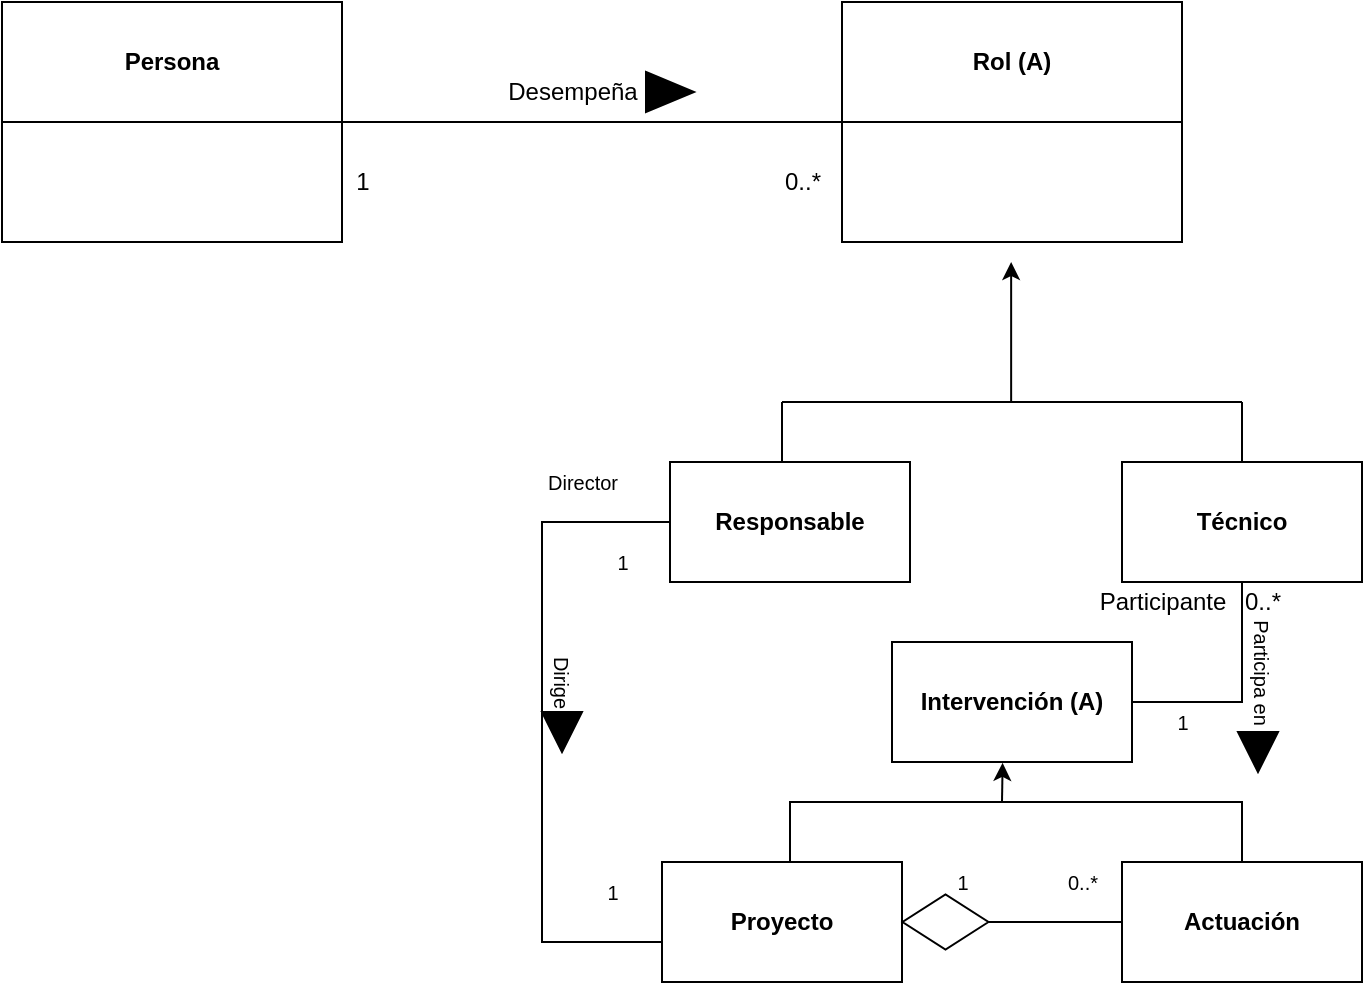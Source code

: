 <mxfile version="20.8.16" type="device"><diagram name="Page-1" id="48IrLYPVvvXDWWanJ_iw"><mxGraphModel dx="855" dy="643" grid="1" gridSize="10" guides="1" tooltips="1" connect="1" arrows="1" fold="1" page="1" pageScale="1" pageWidth="827" pageHeight="1169" math="0" shadow="0"><root><mxCell id="0"/><mxCell id="1" parent="0"/><mxCell id="F4N0YAgXd6Loa2k44mBo-4" value="" style="rounded=0;whiteSpace=wrap;html=1;" vertex="1" parent="1"><mxGeometry x="20" y="70" width="170" height="60" as="geometry"/></mxCell><mxCell id="F4N0YAgXd6Loa2k44mBo-5" value="&lt;b&gt;Persona&lt;/b&gt;" style="rounded=0;whiteSpace=wrap;html=1;" vertex="1" parent="1"><mxGeometry x="20" y="10" width="170" height="60" as="geometry"/></mxCell><mxCell id="F4N0YAgXd6Loa2k44mBo-7" value="" style="endArrow=none;html=1;rounded=0;exitX=1;exitY=1;exitDx=0;exitDy=0;" edge="1" parent="1" source="F4N0YAgXd6Loa2k44mBo-5"><mxGeometry width="50" height="50" relative="1" as="geometry"><mxPoint x="330" y="280" as="sourcePoint"/><mxPoint x="440" y="70" as="targetPoint"/></mxGeometry></mxCell><mxCell id="F4N0YAgXd6Loa2k44mBo-8" value="Desempeña" style="text;html=1;align=center;verticalAlign=middle;resizable=0;points=[];autosize=1;strokeColor=none;fillColor=none;" vertex="1" parent="1"><mxGeometry x="260" y="40" width="90" height="30" as="geometry"/></mxCell><mxCell id="F4N0YAgXd6Loa2k44mBo-9" value="" style="triangle;whiteSpace=wrap;html=1;fillColor=#000000;" vertex="1" parent="1"><mxGeometry x="342" y="45" width="24" height="20" as="geometry"/></mxCell><mxCell id="F4N0YAgXd6Loa2k44mBo-10" value="" style="rounded=0;whiteSpace=wrap;html=1;" vertex="1" parent="1"><mxGeometry x="440" y="70" width="170" height="60" as="geometry"/></mxCell><mxCell id="F4N0YAgXd6Loa2k44mBo-11" value="&lt;b&gt;Rol (A)&lt;/b&gt;" style="rounded=0;whiteSpace=wrap;html=1;" vertex="1" parent="1"><mxGeometry x="440" y="10" width="170" height="60" as="geometry"/></mxCell><mxCell id="F4N0YAgXd6Loa2k44mBo-12" value="1" style="text;html=1;align=center;verticalAlign=middle;resizable=0;points=[];autosize=1;strokeColor=none;fillColor=none;" vertex="1" parent="1"><mxGeometry x="185" y="85" width="30" height="30" as="geometry"/></mxCell><mxCell id="F4N0YAgXd6Loa2k44mBo-13" value="0..*" style="text;html=1;align=center;verticalAlign=middle;resizable=0;points=[];autosize=1;strokeColor=none;fillColor=none;" vertex="1" parent="1"><mxGeometry x="400" y="85" width="40" height="30" as="geometry"/></mxCell><mxCell id="F4N0YAgXd6Loa2k44mBo-14" value="" style="endArrow=classic;html=1;rounded=0;" edge="1" parent="1"><mxGeometry width="50" height="50" relative="1" as="geometry"><mxPoint x="524.57" y="210" as="sourcePoint"/><mxPoint x="524.57" y="140" as="targetPoint"/></mxGeometry></mxCell><mxCell id="F4N0YAgXd6Loa2k44mBo-15" value="" style="endArrow=none;html=1;rounded=0;" edge="1" parent="1"><mxGeometry width="50" height="50" relative="1" as="geometry"><mxPoint x="410" y="210" as="sourcePoint"/><mxPoint x="640" y="210" as="targetPoint"/></mxGeometry></mxCell><mxCell id="F4N0YAgXd6Loa2k44mBo-16" value="" style="endArrow=none;html=1;rounded=0;" edge="1" parent="1"><mxGeometry width="50" height="50" relative="1" as="geometry"><mxPoint x="410" y="240" as="sourcePoint"/><mxPoint x="410" y="210" as="targetPoint"/></mxGeometry></mxCell><mxCell id="F4N0YAgXd6Loa2k44mBo-18" value="" style="endArrow=none;html=1;rounded=0;" edge="1" parent="1"><mxGeometry width="50" height="50" relative="1" as="geometry"><mxPoint x="640" y="240" as="sourcePoint"/><mxPoint x="640" y="210" as="targetPoint"/></mxGeometry></mxCell><mxCell id="F4N0YAgXd6Loa2k44mBo-19" value="&lt;b&gt;Responsable&lt;/b&gt;" style="rounded=0;whiteSpace=wrap;html=1;fillColor=#FFFFFF;" vertex="1" parent="1"><mxGeometry x="354" y="240" width="120" height="60" as="geometry"/></mxCell><mxCell id="F4N0YAgXd6Loa2k44mBo-22" value="&lt;b&gt;Técnico&lt;/b&gt;" style="rounded=0;whiteSpace=wrap;html=1;fillColor=#FFFFFF;" vertex="1" parent="1"><mxGeometry x="580" y="240" width="120" height="60" as="geometry"/></mxCell><mxCell id="F4N0YAgXd6Loa2k44mBo-23" value="" style="endArrow=none;html=1;rounded=0;exitX=0.083;exitY=0.667;exitDx=0;exitDy=0;exitPerimeter=0;" edge="1" parent="1" source="F4N0YAgXd6Loa2k44mBo-24" target="F4N0YAgXd6Loa2k44mBo-19"><mxGeometry width="50" height="50" relative="1" as="geometry"><mxPoint x="350" y="400" as="sourcePoint"/><mxPoint x="350" y="270" as="targetPoint"/><Array as="points"><mxPoint x="340" y="480"/><mxPoint x="290" y="480"/><mxPoint x="290" y="360"/><mxPoint x="290" y="270"/></Array></mxGeometry></mxCell><mxCell id="F4N0YAgXd6Loa2k44mBo-25" value="&lt;b&gt;Actuación&lt;/b&gt;" style="rounded=0;whiteSpace=wrap;html=1;fillColor=#FFFFFF;" vertex="1" parent="1"><mxGeometry x="580" y="440" width="120" height="60" as="geometry"/></mxCell><mxCell id="F4N0YAgXd6Loa2k44mBo-26" value="" style="endArrow=none;html=1;rounded=0;startArrow=none;" edge="1" parent="1" source="F4N0YAgXd6Loa2k44mBo-38" target="F4N0YAgXd6Loa2k44mBo-25"><mxGeometry width="50" height="50" relative="1" as="geometry"><mxPoint x="270" y="430" as="sourcePoint"/><mxPoint x="320" y="380" as="targetPoint"/></mxGeometry></mxCell><mxCell id="F4N0YAgXd6Loa2k44mBo-24" value="&lt;b&gt;Proyecto&lt;/b&gt;" style="rounded=0;whiteSpace=wrap;html=1;fillColor=#FFFFFF;" vertex="1" parent="1"><mxGeometry x="350" y="440" width="120" height="60" as="geometry"/></mxCell><mxCell id="F4N0YAgXd6Loa2k44mBo-27" value="&lt;b&gt;Intervención (A)&lt;/b&gt;" style="rounded=0;whiteSpace=wrap;html=1;fillColor=#FFFFFF;" vertex="1" parent="1"><mxGeometry x="465" y="330" width="120" height="60" as="geometry"/></mxCell><mxCell id="F4N0YAgXd6Loa2k44mBo-28" value="" style="endArrow=none;html=1;rounded=0;" edge="1" parent="1" target="F4N0YAgXd6Loa2k44mBo-25"><mxGeometry width="50" height="50" relative="1" as="geometry"><mxPoint x="530" y="410" as="sourcePoint"/><mxPoint x="690" y="359.52" as="targetPoint"/><Array as="points"><mxPoint x="640" y="410"/></Array></mxGeometry></mxCell><mxCell id="F4N0YAgXd6Loa2k44mBo-29" value="" style="endArrow=none;html=1;rounded=0;" edge="1" parent="1"><mxGeometry width="50" height="50" relative="1" as="geometry"><mxPoint x="534" y="410" as="sourcePoint"/><mxPoint x="414" y="440" as="targetPoint"/><Array as="points"><mxPoint x="414" y="410"/></Array></mxGeometry></mxCell><mxCell id="F4N0YAgXd6Loa2k44mBo-31" value="" style="endArrow=classic;html=1;rounded=0;entryX=0.461;entryY=1.007;entryDx=0;entryDy=0;entryPerimeter=0;" edge="1" parent="1" target="F4N0YAgXd6Loa2k44mBo-27"><mxGeometry width="50" height="50" relative="1" as="geometry"><mxPoint x="520" y="410" as="sourcePoint"/><mxPoint x="480" y="340" as="targetPoint"/></mxGeometry></mxCell><mxCell id="F4N0YAgXd6Loa2k44mBo-33" value="" style="endArrow=none;html=1;rounded=0;entryX=0.5;entryY=1;entryDx=0;entryDy=0;" edge="1" parent="1" target="F4N0YAgXd6Loa2k44mBo-22"><mxGeometry width="50" height="50" relative="1" as="geometry"><mxPoint x="585" y="360" as="sourcePoint"/><mxPoint x="635" y="310" as="targetPoint"/><Array as="points"><mxPoint x="640" y="360"/></Array></mxGeometry></mxCell><mxCell id="F4N0YAgXd6Loa2k44mBo-34" value="0..*" style="text;html=1;align=center;verticalAlign=middle;resizable=0;points=[];autosize=1;strokeColor=none;fillColor=none;" vertex="1" parent="1"><mxGeometry x="630" y="295" width="40" height="30" as="geometry"/></mxCell><mxCell id="F4N0YAgXd6Loa2k44mBo-35" value="Participante" style="text;html=1;align=center;verticalAlign=middle;resizable=0;points=[];autosize=1;strokeColor=none;fillColor=none;" vertex="1" parent="1"><mxGeometry x="555" y="295" width="90" height="30" as="geometry"/></mxCell><mxCell id="F4N0YAgXd6Loa2k44mBo-36" value="&lt;font style=&quot;font-size: 10px;&quot;&gt;Participa en&lt;/font&gt;" style="text;html=1;align=center;verticalAlign=middle;resizable=0;points=[];autosize=1;strokeColor=none;fillColor=none;rotation=90;" vertex="1" parent="1"><mxGeometry x="610" y="330" width="80" height="30" as="geometry"/></mxCell><mxCell id="F4N0YAgXd6Loa2k44mBo-37" value="" style="triangle;whiteSpace=wrap;html=1;fontSize=10;fillColor=#000000;rotation=90;" vertex="1" parent="1"><mxGeometry x="638" y="375" width="20" height="20" as="geometry"/></mxCell><mxCell id="F4N0YAgXd6Loa2k44mBo-39" value="" style="endArrow=none;html=1;rounded=0;" edge="1" parent="1" source="F4N0YAgXd6Loa2k44mBo-24" target="F4N0YAgXd6Loa2k44mBo-38"><mxGeometry width="50" height="50" relative="1" as="geometry"><mxPoint x="470" y="470" as="sourcePoint"/><mxPoint x="580" y="470" as="targetPoint"/></mxGeometry></mxCell><mxCell id="F4N0YAgXd6Loa2k44mBo-38" value="" style="rhombus;whiteSpace=wrap;html=1;fontSize=10;fillColor=#FFFFFF;rotation=90;" vertex="1" parent="1"><mxGeometry x="478" y="448.5" width="27.5" height="43" as="geometry"/></mxCell><mxCell id="F4N0YAgXd6Loa2k44mBo-40" value="Dirige" style="text;html=1;align=center;verticalAlign=middle;resizable=0;points=[];autosize=1;strokeColor=none;fillColor=none;fontSize=10;rotation=90;" vertex="1" parent="1"><mxGeometry x="275" y="335" width="50" height="30" as="geometry"/></mxCell><mxCell id="F4N0YAgXd6Loa2k44mBo-43" value="" style="triangle;whiteSpace=wrap;html=1;fontSize=10;fillColor=#000000;rotation=90;" vertex="1" parent="1"><mxGeometry x="290" y="365" width="20" height="20" as="geometry"/></mxCell><mxCell id="F4N0YAgXd6Loa2k44mBo-44" value="Director" style="text;html=1;align=center;verticalAlign=middle;resizable=0;points=[];autosize=1;strokeColor=none;fillColor=none;fontSize=10;" vertex="1" parent="1"><mxGeometry x="280" y="235" width="60" height="30" as="geometry"/></mxCell><mxCell id="F4N0YAgXd6Loa2k44mBo-45" value="1" style="text;html=1;align=center;verticalAlign=middle;resizable=0;points=[];autosize=1;strokeColor=none;fillColor=none;fontSize=10;" vertex="1" parent="1"><mxGeometry x="315" y="275" width="30" height="30" as="geometry"/></mxCell><mxCell id="F4N0YAgXd6Loa2k44mBo-46" value="1" style="text;html=1;align=center;verticalAlign=middle;resizable=0;points=[];autosize=1;strokeColor=none;fillColor=none;fontSize=10;" vertex="1" parent="1"><mxGeometry x="310" y="440" width="30" height="30" as="geometry"/></mxCell><mxCell id="F4N0YAgXd6Loa2k44mBo-47" value="1" style="text;html=1;align=center;verticalAlign=middle;resizable=0;points=[];autosize=1;strokeColor=none;fillColor=none;fontSize=10;" vertex="1" parent="1"><mxGeometry x="485" y="435" width="30" height="30" as="geometry"/></mxCell><mxCell id="F4N0YAgXd6Loa2k44mBo-48" value="0..*" style="text;html=1;align=center;verticalAlign=middle;resizable=0;points=[];autosize=1;strokeColor=none;fillColor=none;fontSize=10;" vertex="1" parent="1"><mxGeometry x="540" y="435" width="40" height="30" as="geometry"/></mxCell><mxCell id="F4N0YAgXd6Loa2k44mBo-49" value="1" style="text;html=1;align=center;verticalAlign=middle;resizable=0;points=[];autosize=1;strokeColor=none;fillColor=none;fontSize=10;" vertex="1" parent="1"><mxGeometry x="595" y="355" width="30" height="30" as="geometry"/></mxCell></root></mxGraphModel></diagram></mxfile>